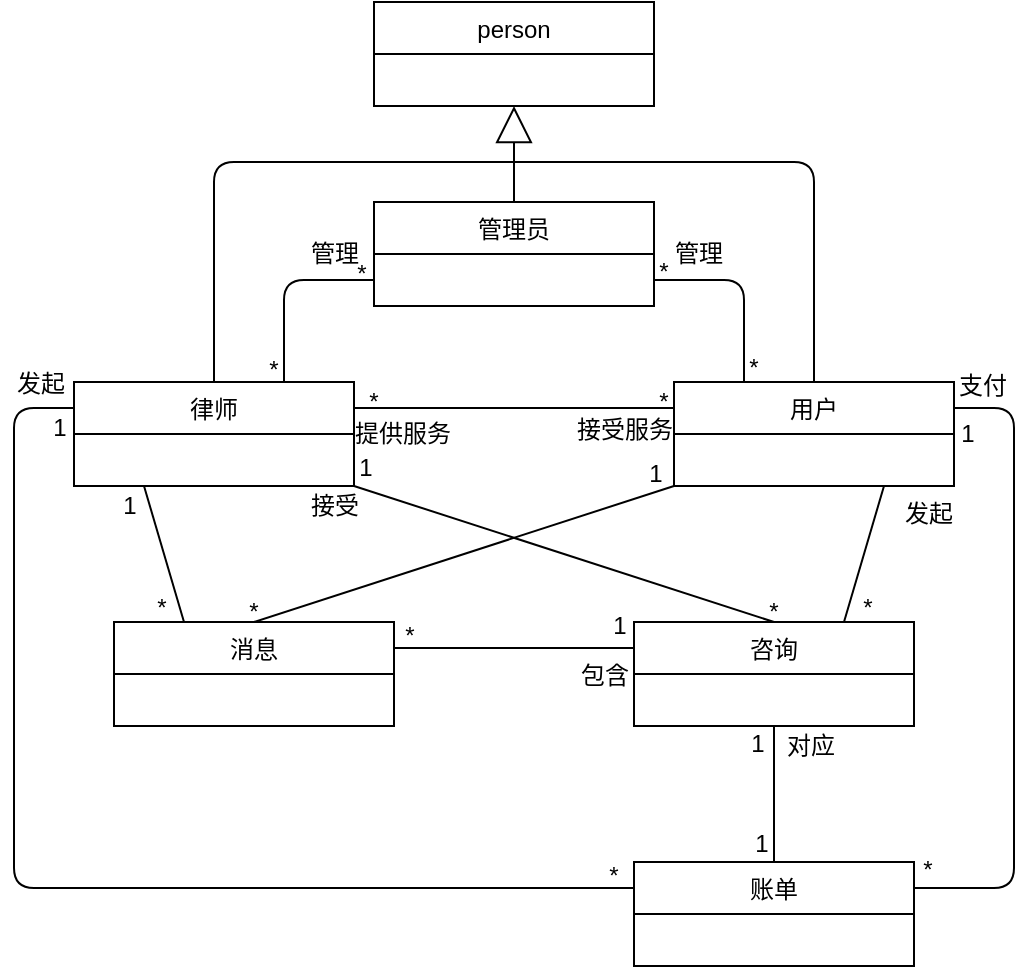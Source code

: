 <mxfile version="14.1.2" type="device"><diagram name="Page-1" id="c4acf3e9-155e-7222-9cf6-157b1a14988f"><mxGraphModel dx="1278" dy="500" grid="1" gridSize="10" guides="1" tooltips="1" connect="1" arrows="1" fold="1" page="1" pageScale="1" pageWidth="850" pageHeight="1100" background="#ffffff" math="0" shadow="0"><root><mxCell id="0"/><mxCell id="1" parent="0"/><mxCell id="xJA-LIbLbH0hB4DLsNdM-1" value="person" style="swimlane;fontStyle=0;childLayout=stackLayout;horizontal=1;startSize=26;fillColor=none;horizontalStack=0;resizeParent=1;resizeParentMax=0;resizeLast=0;collapsible=1;marginBottom=0;" vertex="1" parent="1"><mxGeometry x="290" y="30" width="140" height="52" as="geometry"/></mxCell><mxCell id="xJA-LIbLbH0hB4DLsNdM-5" value="律师" style="swimlane;fontStyle=0;childLayout=stackLayout;horizontal=1;startSize=26;fillColor=none;horizontalStack=0;resizeParent=1;resizeParentMax=0;resizeLast=0;collapsible=1;marginBottom=0;" vertex="1" parent="1"><mxGeometry x="140" y="220" width="140" height="52" as="geometry"/></mxCell><mxCell id="xJA-LIbLbH0hB4DLsNdM-6" value="用户" style="swimlane;fontStyle=0;childLayout=stackLayout;horizontal=1;startSize=26;fillColor=none;horizontalStack=0;resizeParent=1;resizeParentMax=0;resizeLast=0;collapsible=1;marginBottom=0;" vertex="1" parent="1"><mxGeometry x="440" y="220" width="140" height="52" as="geometry"/></mxCell><mxCell id="xJA-LIbLbH0hB4DLsNdM-7" value="咨询" style="swimlane;fontStyle=0;childLayout=stackLayout;horizontal=1;startSize=26;fillColor=none;horizontalStack=0;resizeParent=1;resizeParentMax=0;resizeLast=0;collapsible=1;marginBottom=0;" vertex="1" parent="1"><mxGeometry x="420" y="340" width="140" height="52" as="geometry"/></mxCell><mxCell id="xJA-LIbLbH0hB4DLsNdM-8" value="消息" style="swimlane;fontStyle=0;childLayout=stackLayout;horizontal=1;startSize=26;fillColor=none;horizontalStack=0;resizeParent=1;resizeParentMax=0;resizeLast=0;collapsible=1;marginBottom=0;" vertex="1" parent="1"><mxGeometry x="160" y="340" width="140" height="52" as="geometry"/></mxCell><mxCell id="xJA-LIbLbH0hB4DLsNdM-9" value="账单" style="swimlane;fontStyle=0;childLayout=stackLayout;horizontal=1;startSize=26;fillColor=none;horizontalStack=0;resizeParent=1;resizeParentMax=0;resizeLast=0;collapsible=1;marginBottom=0;" vertex="1" parent="1"><mxGeometry x="420" y="460" width="140" height="52" as="geometry"/></mxCell><mxCell id="xJA-LIbLbH0hB4DLsNdM-10" value="管理员" style="swimlane;fontStyle=0;childLayout=stackLayout;horizontal=1;startSize=26;fillColor=none;horizontalStack=0;resizeParent=1;resizeParentMax=0;resizeLast=0;collapsible=1;marginBottom=0;" vertex="1" parent="1"><mxGeometry x="290" y="130" width="140" height="52" as="geometry"/></mxCell><mxCell id="xJA-LIbLbH0hB4DLsNdM-11" value="" style="endArrow=block;endSize=16;endFill=0;html=1;exitX=0.5;exitY=0;exitDx=0;exitDy=0;entryX=0.5;entryY=1;entryDx=0;entryDy=0;" edge="1" parent="1" source="xJA-LIbLbH0hB4DLsNdM-10" target="xJA-LIbLbH0hB4DLsNdM-1"><mxGeometry width="160" relative="1" as="geometry"><mxPoint x="295" y="500" as="sourcePoint"/><mxPoint x="248.31" y="458.5" as="targetPoint"/><Array as="points"/></mxGeometry></mxCell><mxCell id="xJA-LIbLbH0hB4DLsNdM-13" value="" style="endArrow=none;html=1;exitX=0.5;exitY=0;exitDx=0;exitDy=0;" edge="1" parent="1" source="xJA-LIbLbH0hB4DLsNdM-5"><mxGeometry width="50" height="50" relative="1" as="geometry"><mxPoint x="400" y="270" as="sourcePoint"/><mxPoint x="370" y="110" as="targetPoint"/><Array as="points"><mxPoint x="210" y="110"/></Array></mxGeometry></mxCell><mxCell id="xJA-LIbLbH0hB4DLsNdM-14" value="" style="endArrow=none;html=1;exitX=0.5;exitY=0;exitDx=0;exitDy=0;" edge="1" parent="1" source="xJA-LIbLbH0hB4DLsNdM-6"><mxGeometry width="50" height="50" relative="1" as="geometry"><mxPoint x="220" y="230" as="sourcePoint"/><mxPoint x="370" y="110" as="targetPoint"/><Array as="points"><mxPoint x="510" y="110"/></Array></mxGeometry></mxCell><mxCell id="xJA-LIbLbH0hB4DLsNdM-15" value="" style="endArrow=none;html=1;exitX=1;exitY=0.25;exitDx=0;exitDy=0;entryX=0;entryY=0.25;entryDx=0;entryDy=0;" edge="1" parent="1" source="xJA-LIbLbH0hB4DLsNdM-5" target="xJA-LIbLbH0hB4DLsNdM-6"><mxGeometry width="50" height="50" relative="1" as="geometry"><mxPoint x="400" y="270" as="sourcePoint"/><mxPoint x="450" y="220" as="targetPoint"/></mxGeometry></mxCell><mxCell id="xJA-LIbLbH0hB4DLsNdM-16" value="" style="endArrow=none;html=1;exitX=0.5;exitY=0;exitDx=0;exitDy=0;entryX=0.5;entryY=1;entryDx=0;entryDy=0;" edge="1" parent="1" source="xJA-LIbLbH0hB4DLsNdM-9" target="xJA-LIbLbH0hB4DLsNdM-7"><mxGeometry width="50" height="50" relative="1" as="geometry"><mxPoint x="400" y="400" as="sourcePoint"/><mxPoint x="450" y="350" as="targetPoint"/></mxGeometry></mxCell><mxCell id="xJA-LIbLbH0hB4DLsNdM-17" value="" style="endArrow=none;html=1;exitX=1;exitY=0.25;exitDx=0;exitDy=0;entryX=0;entryY=0.25;entryDx=0;entryDy=0;" edge="1" parent="1" source="xJA-LIbLbH0hB4DLsNdM-8" target="xJA-LIbLbH0hB4DLsNdM-7"><mxGeometry width="50" height="50" relative="1" as="geometry"><mxPoint x="490" y="470" as="sourcePoint"/><mxPoint x="490" y="402" as="targetPoint"/></mxGeometry></mxCell><mxCell id="xJA-LIbLbH0hB4DLsNdM-20" value="" style="endArrow=none;html=1;entryX=0.25;entryY=1;entryDx=0;entryDy=0;exitX=0.25;exitY=0;exitDx=0;exitDy=0;" edge="1" parent="1" source="xJA-LIbLbH0hB4DLsNdM-8" target="xJA-LIbLbH0hB4DLsNdM-5"><mxGeometry width="50" height="50" relative="1" as="geometry"><mxPoint x="400" y="400" as="sourcePoint"/><mxPoint x="450" y="350" as="targetPoint"/></mxGeometry></mxCell><mxCell id="xJA-LIbLbH0hB4DLsNdM-21" value="" style="endArrow=none;html=1;entryX=0;entryY=1;entryDx=0;entryDy=0;exitX=0.5;exitY=0;exitDx=0;exitDy=0;" edge="1" parent="1" source="xJA-LIbLbH0hB4DLsNdM-8" target="xJA-LIbLbH0hB4DLsNdM-6"><mxGeometry width="50" height="50" relative="1" as="geometry"><mxPoint x="205" y="350" as="sourcePoint"/><mxPoint x="185" y="282" as="targetPoint"/></mxGeometry></mxCell><mxCell id="xJA-LIbLbH0hB4DLsNdM-22" value="" style="endArrow=none;html=1;entryX=0.5;entryY=0;entryDx=0;entryDy=0;exitX=1;exitY=1;exitDx=0;exitDy=0;" edge="1" parent="1" source="xJA-LIbLbH0hB4DLsNdM-5" target="xJA-LIbLbH0hB4DLsNdM-7"><mxGeometry width="50" height="50" relative="1" as="geometry"><mxPoint x="240" y="350" as="sourcePoint"/><mxPoint x="520" y="282" as="targetPoint"/></mxGeometry></mxCell><mxCell id="xJA-LIbLbH0hB4DLsNdM-23" value="" style="endArrow=none;html=1;entryX=0.75;entryY=1;entryDx=0;entryDy=0;exitX=0.75;exitY=0;exitDx=0;exitDy=0;" edge="1" parent="1" source="xJA-LIbLbH0hB4DLsNdM-7" target="xJA-LIbLbH0hB4DLsNdM-6"><mxGeometry width="50" height="50" relative="1" as="geometry"><mxPoint x="205" y="350" as="sourcePoint"/><mxPoint x="185" y="282" as="targetPoint"/></mxGeometry></mxCell><mxCell id="xJA-LIbLbH0hB4DLsNdM-24" value="*" style="text;html=1;strokeColor=none;fillColor=none;align=center;verticalAlign=middle;whiteSpace=wrap;rounded=0;" vertex="1" parent="1"><mxGeometry x="230" y="204" width="20" height="20" as="geometry"/></mxCell><mxCell id="xJA-LIbLbH0hB4DLsNdM-25" value="" style="endArrow=none;html=1;exitX=0.75;exitY=0;exitDx=0;exitDy=0;entryX=0;entryY=0.75;entryDx=0;entryDy=0;" edge="1" parent="1" source="xJA-LIbLbH0hB4DLsNdM-5" target="xJA-LIbLbH0hB4DLsNdM-10"><mxGeometry width="50" height="50" relative="1" as="geometry"><mxPoint x="220" y="230" as="sourcePoint"/><mxPoint x="380" y="120" as="targetPoint"/><Array as="points"><mxPoint x="245" y="169"/></Array></mxGeometry></mxCell><mxCell id="xJA-LIbLbH0hB4DLsNdM-26" value="" style="endArrow=none;html=1;exitX=0.25;exitY=0;exitDx=0;exitDy=0;entryX=1;entryY=0.75;entryDx=0;entryDy=0;" edge="1" parent="1" source="xJA-LIbLbH0hB4DLsNdM-6" target="xJA-LIbLbH0hB4DLsNdM-10"><mxGeometry width="50" height="50" relative="1" as="geometry"><mxPoint x="255" y="230" as="sourcePoint"/><mxPoint x="300" y="179" as="targetPoint"/><Array as="points"><mxPoint x="475" y="169"/></Array></mxGeometry></mxCell><mxCell id="xJA-LIbLbH0hB4DLsNdM-28" value="*" style="text;html=1;strokeColor=none;fillColor=none;align=center;verticalAlign=middle;whiteSpace=wrap;rounded=0;" vertex="1" parent="1"><mxGeometry x="470" y="203" width="20" height="20" as="geometry"/></mxCell><mxCell id="xJA-LIbLbH0hB4DLsNdM-29" value="*" style="text;html=1;strokeColor=none;fillColor=none;align=center;verticalAlign=middle;whiteSpace=wrap;rounded=0;" vertex="1" parent="1"><mxGeometry x="280" y="220" width="20" height="20" as="geometry"/></mxCell><mxCell id="xJA-LIbLbH0hB4DLsNdM-30" value="*" style="text;html=1;strokeColor=none;fillColor=none;align=center;verticalAlign=middle;whiteSpace=wrap;rounded=0;" vertex="1" parent="1"><mxGeometry x="425" y="220" width="20" height="20" as="geometry"/></mxCell><mxCell id="xJA-LIbLbH0hB4DLsNdM-32" value="1" style="text;html=1;strokeColor=none;fillColor=none;align=center;verticalAlign=middle;whiteSpace=wrap;rounded=0;" vertex="1" parent="1"><mxGeometry x="158" y="272" width="20" height="20" as="geometry"/></mxCell><mxCell id="xJA-LIbLbH0hB4DLsNdM-34" value="*" style="text;html=1;strokeColor=none;fillColor=none;align=center;verticalAlign=middle;whiteSpace=wrap;rounded=0;" vertex="1" parent="1"><mxGeometry x="174" y="323" width="20" height="20" as="geometry"/></mxCell><mxCell id="xJA-LIbLbH0hB4DLsNdM-35" value="*" style="text;html=1;strokeColor=none;fillColor=none;align=center;verticalAlign=middle;whiteSpace=wrap;rounded=0;" vertex="1" parent="1"><mxGeometry x="480" y="325" width="20" height="20" as="geometry"/></mxCell><mxCell id="xJA-LIbLbH0hB4DLsNdM-36" value="*" style="text;html=1;strokeColor=none;fillColor=none;align=center;verticalAlign=middle;whiteSpace=wrap;rounded=0;" vertex="1" parent="1"><mxGeometry x="527" y="323" width="20" height="20" as="geometry"/></mxCell><mxCell id="xJA-LIbLbH0hB4DLsNdM-37" value="*" style="text;html=1;strokeColor=none;fillColor=none;align=center;verticalAlign=middle;whiteSpace=wrap;rounded=0;" vertex="1" parent="1"><mxGeometry x="298" y="337" width="20" height="20" as="geometry"/></mxCell><mxCell id="xJA-LIbLbH0hB4DLsNdM-38" value="*" style="text;html=1;strokeColor=none;fillColor=none;align=center;verticalAlign=middle;whiteSpace=wrap;rounded=0;" vertex="1" parent="1"><mxGeometry x="220" y="325" width="20" height="20" as="geometry"/></mxCell><mxCell id="xJA-LIbLbH0hB4DLsNdM-39" value="*" style="text;html=1;strokeColor=none;fillColor=none;align=center;verticalAlign=middle;whiteSpace=wrap;rounded=0;" vertex="1" parent="1"><mxGeometry x="274" y="156" width="20" height="20" as="geometry"/></mxCell><mxCell id="xJA-LIbLbH0hB4DLsNdM-40" value="*" style="text;html=1;strokeColor=none;fillColor=none;align=center;verticalAlign=middle;whiteSpace=wrap;rounded=0;" vertex="1" parent="1"><mxGeometry x="425" y="155" width="20" height="20" as="geometry"/></mxCell><mxCell id="xJA-LIbLbH0hB4DLsNdM-41" value="1" style="text;html=1;strokeColor=none;fillColor=none;align=center;verticalAlign=middle;whiteSpace=wrap;rounded=0;" vertex="1" parent="1"><mxGeometry x="276" y="253" width="20" height="20" as="geometry"/></mxCell><mxCell id="xJA-LIbLbH0hB4DLsNdM-42" value="1" style="text;html=1;strokeColor=none;fillColor=none;align=center;verticalAlign=middle;whiteSpace=wrap;rounded=0;" vertex="1" parent="1"><mxGeometry x="421" y="256" width="20" height="20" as="geometry"/></mxCell><mxCell id="xJA-LIbLbH0hB4DLsNdM-43" value="1" style="text;html=1;strokeColor=none;fillColor=none;align=center;verticalAlign=middle;whiteSpace=wrap;rounded=0;" vertex="1" parent="1"><mxGeometry x="403" y="332" width="20" height="20" as="geometry"/></mxCell><mxCell id="xJA-LIbLbH0hB4DLsNdM-44" value="1" style="text;html=1;strokeColor=none;fillColor=none;align=center;verticalAlign=middle;whiteSpace=wrap;rounded=0;" vertex="1" parent="1"><mxGeometry x="472" y="391" width="20" height="20" as="geometry"/></mxCell><mxCell id="xJA-LIbLbH0hB4DLsNdM-45" value="1" style="text;html=1;strokeColor=none;fillColor=none;align=center;verticalAlign=middle;whiteSpace=wrap;rounded=0;" vertex="1" parent="1"><mxGeometry x="474" y="441" width="20" height="20" as="geometry"/></mxCell><mxCell id="xJA-LIbLbH0hB4DLsNdM-46" value="管理" style="text;html=1;align=center;verticalAlign=middle;resizable=0;points=[];autosize=1;" vertex="1" parent="1"><mxGeometry x="250" y="146" width="40" height="20" as="geometry"/></mxCell><mxCell id="xJA-LIbLbH0hB4DLsNdM-47" value="管理" style="text;html=1;align=center;verticalAlign=middle;resizable=0;points=[];autosize=1;" vertex="1" parent="1"><mxGeometry x="432" y="146" width="40" height="20" as="geometry"/></mxCell><mxCell id="xJA-LIbLbH0hB4DLsNdM-48" value="接受" style="text;html=1;align=center;verticalAlign=middle;resizable=0;points=[];autosize=1;" vertex="1" parent="1"><mxGeometry x="250" y="272" width="40" height="20" as="geometry"/></mxCell><mxCell id="xJA-LIbLbH0hB4DLsNdM-49" value="发起" style="text;html=1;align=center;verticalAlign=middle;resizable=0;points=[];autosize=1;" vertex="1" parent="1"><mxGeometry x="547" y="276" width="40" height="20" as="geometry"/></mxCell><mxCell id="xJA-LIbLbH0hB4DLsNdM-50" value="" style="endArrow=none;html=1;exitX=0;exitY=0.25;exitDx=0;exitDy=0;entryX=0;entryY=0.25;entryDx=0;entryDy=0;" edge="1" parent="1" source="xJA-LIbLbH0hB4DLsNdM-9" target="xJA-LIbLbH0hB4DLsNdM-5"><mxGeometry width="50" height="50" relative="1" as="geometry"><mxPoint x="205" y="350" as="sourcePoint"/><mxPoint x="150" y="270" as="targetPoint"/><Array as="points"><mxPoint x="110" y="473"/><mxPoint x="110" y="233"/></Array></mxGeometry></mxCell><mxCell id="xJA-LIbLbH0hB4DLsNdM-51" value="" style="endArrow=none;html=1;exitX=1;exitY=0.25;exitDx=0;exitDy=0;entryX=1;entryY=0.25;entryDx=0;entryDy=0;" edge="1" parent="1" source="xJA-LIbLbH0hB4DLsNdM-9" target="xJA-LIbLbH0hB4DLsNdM-6"><mxGeometry width="50" height="50" relative="1" as="geometry"><mxPoint x="430" y="483" as="sourcePoint"/><mxPoint x="150" y="243" as="targetPoint"/><Array as="points"><mxPoint x="610" y="473"/><mxPoint x="610" y="233"/></Array></mxGeometry></mxCell><mxCell id="xJA-LIbLbH0hB4DLsNdM-52" value="发起" style="text;html=1;align=center;verticalAlign=middle;resizable=0;points=[];autosize=1;" vertex="1" parent="1"><mxGeometry x="103" y="211" width="40" height="20" as="geometry"/></mxCell><mxCell id="xJA-LIbLbH0hB4DLsNdM-53" value="支付" style="text;html=1;align=center;verticalAlign=middle;resizable=0;points=[];autosize=1;" vertex="1" parent="1"><mxGeometry x="574" y="212" width="40" height="20" as="geometry"/></mxCell><mxCell id="xJA-LIbLbH0hB4DLsNdM-55" value="1" style="text;html=1;strokeColor=none;fillColor=none;align=center;verticalAlign=middle;whiteSpace=wrap;rounded=0;" vertex="1" parent="1"><mxGeometry x="123" y="233" width="20" height="20" as="geometry"/></mxCell><mxCell id="xJA-LIbLbH0hB4DLsNdM-56" value="1" style="text;html=1;strokeColor=none;fillColor=none;align=center;verticalAlign=middle;whiteSpace=wrap;rounded=0;" vertex="1" parent="1"><mxGeometry x="577" y="236" width="20" height="20" as="geometry"/></mxCell><mxCell id="xJA-LIbLbH0hB4DLsNdM-58" value="*" style="text;html=1;strokeColor=none;fillColor=none;align=center;verticalAlign=middle;whiteSpace=wrap;rounded=0;" vertex="1" parent="1"><mxGeometry x="557" y="454" width="20" height="20" as="geometry"/></mxCell><mxCell id="xJA-LIbLbH0hB4DLsNdM-59" value="*" style="text;html=1;strokeColor=none;fillColor=none;align=center;verticalAlign=middle;whiteSpace=wrap;rounded=0;" vertex="1" parent="1"><mxGeometry x="400" y="457" width="20" height="20" as="geometry"/></mxCell><mxCell id="xJA-LIbLbH0hB4DLsNdM-60" value="包含" style="text;html=1;align=center;verticalAlign=middle;resizable=0;points=[];autosize=1;" vertex="1" parent="1"><mxGeometry x="385" y="357" width="40" height="20" as="geometry"/></mxCell><mxCell id="xJA-LIbLbH0hB4DLsNdM-61" value="提供服务" style="text;html=1;align=center;verticalAlign=middle;resizable=0;points=[];autosize=1;" vertex="1" parent="1"><mxGeometry x="274" y="236" width="60" height="20" as="geometry"/></mxCell><mxCell id="xJA-LIbLbH0hB4DLsNdM-62" value="接受服务" style="text;html=1;align=center;verticalAlign=middle;resizable=0;points=[];autosize=1;" vertex="1" parent="1"><mxGeometry x="385" y="234" width="60" height="20" as="geometry"/></mxCell><mxCell id="xJA-LIbLbH0hB4DLsNdM-63" value="对应" style="text;html=1;align=center;verticalAlign=middle;resizable=0;points=[];autosize=1;" vertex="1" parent="1"><mxGeometry x="488" y="392" width="40" height="20" as="geometry"/></mxCell></root></mxGraphModel></diagram></mxfile>